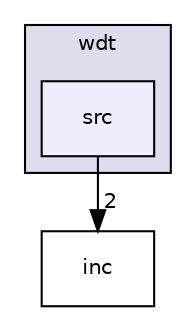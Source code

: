 digraph "fpsoc/driver/ps_driver/wdt/src" {
  compound=true
  node [ fontsize="10", fontname="Helvetica"];
  edge [ labelfontsize="10", labelfontname="Helvetica"];
  subgraph clusterdir_3573bd7ee365ffe0bb2018a8f82a0cf7 {
    graph [ bgcolor="#ddddee", pencolor="black", label="wdt" fontname="Helvetica", fontsize="10", URL="dir_3573bd7ee365ffe0bb2018a8f82a0cf7.html"]
  dir_f09fbb60ee22e624599f899e1e01bc2e [shape=box, label="src", style="filled", fillcolor="#eeeeff", pencolor="black", URL="dir_f09fbb60ee22e624599f899e1e01bc2e.html"];
  }
  dir_9c9139687ab486f8759123377046ee2f [shape=box label="inc" URL="dir_9c9139687ab486f8759123377046ee2f.html"];
  dir_f09fbb60ee22e624599f899e1e01bc2e->dir_9c9139687ab486f8759123377046ee2f [headlabel="2", labeldistance=1.5 headhref="dir_000006_000005.html"];
}

